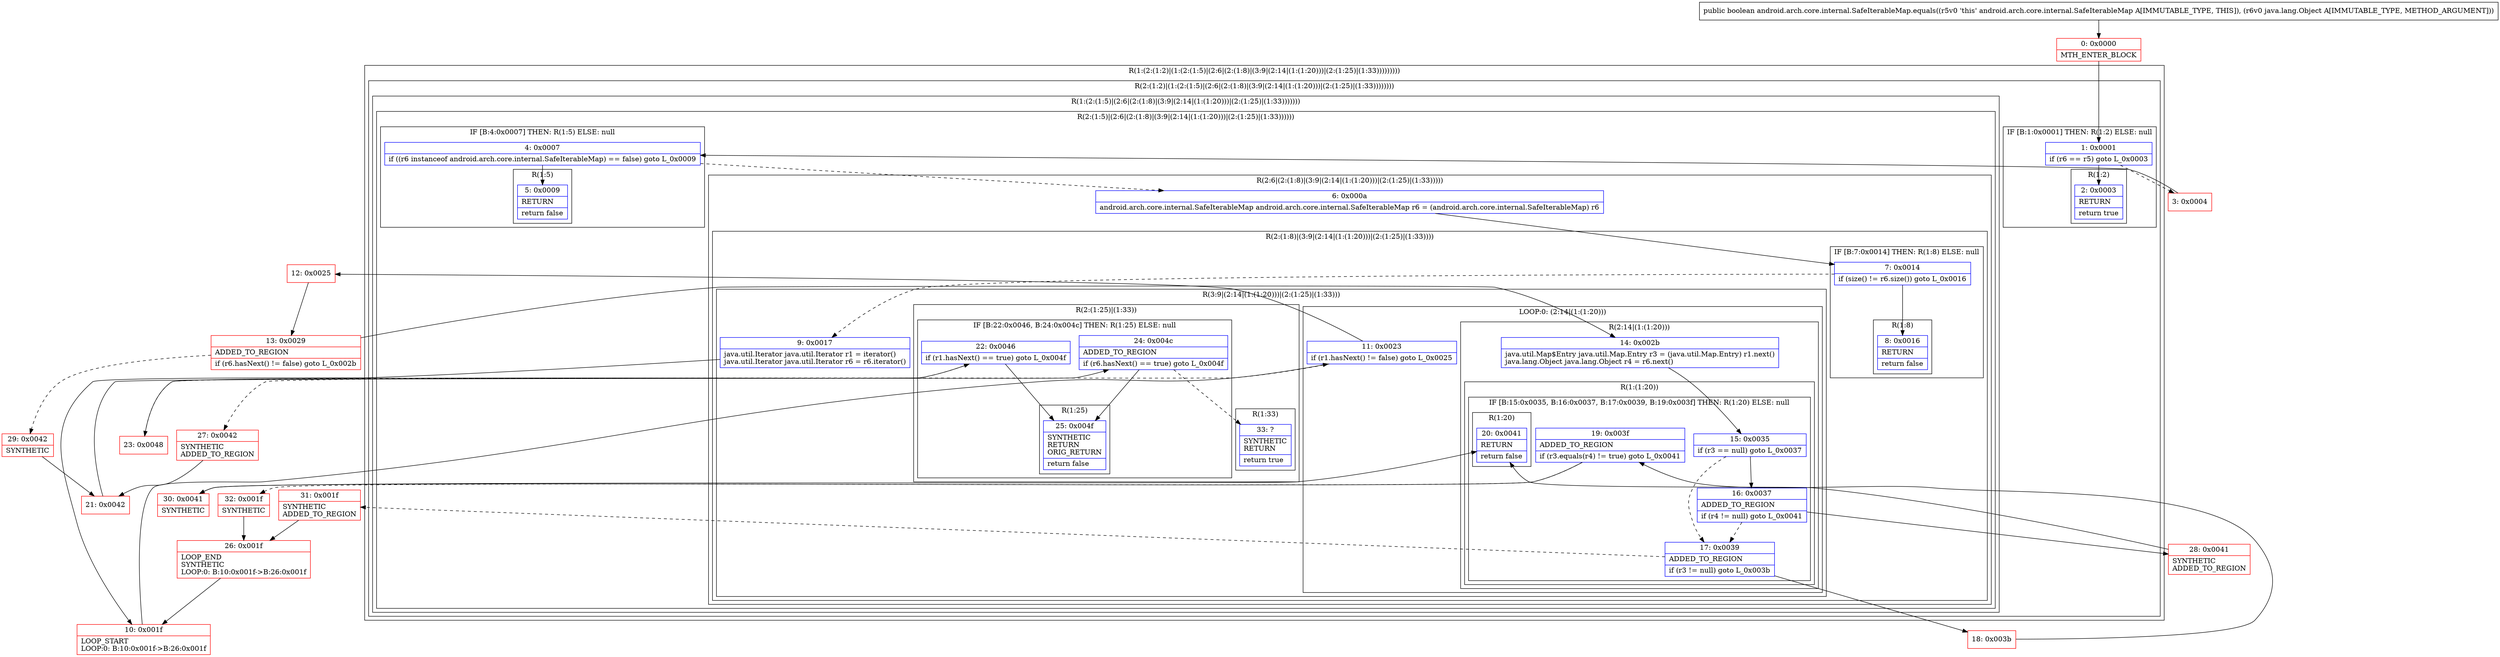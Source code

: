 digraph "CFG forandroid.arch.core.internal.SafeIterableMap.equals(Ljava\/lang\/Object;)Z" {
subgraph cluster_Region_727702289 {
label = "R(1:(2:(1:2)|(1:(2:(1:5)|(2:6|(2:(1:8)|(3:9|(2:14|(1:(1:20)))|(2:(1:25)|(1:33)))))))))";
node [shape=record,color=blue];
subgraph cluster_Region_12640142 {
label = "R(2:(1:2)|(1:(2:(1:5)|(2:6|(2:(1:8)|(3:9|(2:14|(1:(1:20)))|(2:(1:25)|(1:33))))))))";
node [shape=record,color=blue];
subgraph cluster_IfRegion_1811201140 {
label = "IF [B:1:0x0001] THEN: R(1:2) ELSE: null";
node [shape=record,color=blue];
Node_1 [shape=record,label="{1\:\ 0x0001|if (r6 == r5) goto L_0x0003\l}"];
subgraph cluster_Region_27150561 {
label = "R(1:2)";
node [shape=record,color=blue];
Node_2 [shape=record,label="{2\:\ 0x0003|RETURN\l|return true\l}"];
}
}
subgraph cluster_Region_1422695568 {
label = "R(1:(2:(1:5)|(2:6|(2:(1:8)|(3:9|(2:14|(1:(1:20)))|(2:(1:25)|(1:33)))))))";
node [shape=record,color=blue];
subgraph cluster_Region_1391858984 {
label = "R(2:(1:5)|(2:6|(2:(1:8)|(3:9|(2:14|(1:(1:20)))|(2:(1:25)|(1:33))))))";
node [shape=record,color=blue];
subgraph cluster_IfRegion_472843294 {
label = "IF [B:4:0x0007] THEN: R(1:5) ELSE: null";
node [shape=record,color=blue];
Node_4 [shape=record,label="{4\:\ 0x0007|if ((r6 instanceof android.arch.core.internal.SafeIterableMap) == false) goto L_0x0009\l}"];
subgraph cluster_Region_1862639162 {
label = "R(1:5)";
node [shape=record,color=blue];
Node_5 [shape=record,label="{5\:\ 0x0009|RETURN\l|return false\l}"];
}
}
subgraph cluster_Region_1303805243 {
label = "R(2:6|(2:(1:8)|(3:9|(2:14|(1:(1:20)))|(2:(1:25)|(1:33)))))";
node [shape=record,color=blue];
Node_6 [shape=record,label="{6\:\ 0x000a|android.arch.core.internal.SafeIterableMap android.arch.core.internal.SafeIterableMap r6 = (android.arch.core.internal.SafeIterableMap) r6\l}"];
subgraph cluster_Region_1604171606 {
label = "R(2:(1:8)|(3:9|(2:14|(1:(1:20)))|(2:(1:25)|(1:33))))";
node [shape=record,color=blue];
subgraph cluster_IfRegion_892610115 {
label = "IF [B:7:0x0014] THEN: R(1:8) ELSE: null";
node [shape=record,color=blue];
Node_7 [shape=record,label="{7\:\ 0x0014|if (size() != r6.size()) goto L_0x0016\l}"];
subgraph cluster_Region_1033942744 {
label = "R(1:8)";
node [shape=record,color=blue];
Node_8 [shape=record,label="{8\:\ 0x0016|RETURN\l|return false\l}"];
}
}
subgraph cluster_Region_1088021485 {
label = "R(3:9|(2:14|(1:(1:20)))|(2:(1:25)|(1:33)))";
node [shape=record,color=blue];
Node_9 [shape=record,label="{9\:\ 0x0017|java.util.Iterator java.util.Iterator r1 = iterator()\ljava.util.Iterator java.util.Iterator r6 = r6.iterator()\l}"];
subgraph cluster_LoopRegion_1744278030 {
label = "LOOP:0: (2:14|(1:(1:20)))";
node [shape=record,color=blue];
Node_11 [shape=record,label="{11\:\ 0x0023|if (r1.hasNext() != false) goto L_0x0025\l}"];
subgraph cluster_Region_433480814 {
label = "R(2:14|(1:(1:20)))";
node [shape=record,color=blue];
Node_14 [shape=record,label="{14\:\ 0x002b|java.util.Map$Entry java.util.Map.Entry r3 = (java.util.Map.Entry) r1.next()\ljava.lang.Object java.lang.Object r4 = r6.next()\l}"];
subgraph cluster_Region_1506495110 {
label = "R(1:(1:20))";
node [shape=record,color=blue];
subgraph cluster_IfRegion_34407399 {
label = "IF [B:15:0x0035, B:16:0x0037, B:17:0x0039, B:19:0x003f] THEN: R(1:20) ELSE: null";
node [shape=record,color=blue];
Node_15 [shape=record,label="{15\:\ 0x0035|if (r3 == null) goto L_0x0037\l}"];
Node_16 [shape=record,label="{16\:\ 0x0037|ADDED_TO_REGION\l|if (r4 != null) goto L_0x0041\l}"];
Node_17 [shape=record,label="{17\:\ 0x0039|ADDED_TO_REGION\l|if (r3 != null) goto L_0x003b\l}"];
Node_19 [shape=record,label="{19\:\ 0x003f|ADDED_TO_REGION\l|if (r3.equals(r4) != true) goto L_0x0041\l}"];
subgraph cluster_Region_452787147 {
label = "R(1:20)";
node [shape=record,color=blue];
Node_20 [shape=record,label="{20\:\ 0x0041|RETURN\l|return false\l}"];
}
}
}
}
}
subgraph cluster_Region_678021317 {
label = "R(2:(1:25)|(1:33))";
node [shape=record,color=blue];
subgraph cluster_IfRegion_222584617 {
label = "IF [B:22:0x0046, B:24:0x004c] THEN: R(1:25) ELSE: null";
node [shape=record,color=blue];
Node_22 [shape=record,label="{22\:\ 0x0046|if (r1.hasNext() == true) goto L_0x004f\l}"];
Node_24 [shape=record,label="{24\:\ 0x004c|ADDED_TO_REGION\l|if (r6.hasNext() == true) goto L_0x004f\l}"];
subgraph cluster_Region_273132902 {
label = "R(1:25)";
node [shape=record,color=blue];
Node_25 [shape=record,label="{25\:\ 0x004f|SYNTHETIC\lRETURN\lORIG_RETURN\l|return false\l}"];
}
}
subgraph cluster_Region_333138578 {
label = "R(1:33)";
node [shape=record,color=blue];
Node_33 [shape=record,label="{33\:\ ?|SYNTHETIC\lRETURN\l|return true\l}"];
}
}
}
}
}
}
}
}
}
Node_0 [shape=record,color=red,label="{0\:\ 0x0000|MTH_ENTER_BLOCK\l}"];
Node_3 [shape=record,color=red,label="{3\:\ 0x0004}"];
Node_10 [shape=record,color=red,label="{10\:\ 0x001f|LOOP_START\lLOOP:0: B:10:0x001f\-\>B:26:0x001f\l}"];
Node_12 [shape=record,color=red,label="{12\:\ 0x0025}"];
Node_13 [shape=record,color=red,label="{13\:\ 0x0029|ADDED_TO_REGION\l|if (r6.hasNext() != false) goto L_0x002b\l}"];
Node_18 [shape=record,color=red,label="{18\:\ 0x003b}"];
Node_21 [shape=record,color=red,label="{21\:\ 0x0042}"];
Node_23 [shape=record,color=red,label="{23\:\ 0x0048}"];
Node_26 [shape=record,color=red,label="{26\:\ 0x001f|LOOP_END\lSYNTHETIC\lLOOP:0: B:10:0x001f\-\>B:26:0x001f\l}"];
Node_27 [shape=record,color=red,label="{27\:\ 0x0042|SYNTHETIC\lADDED_TO_REGION\l}"];
Node_28 [shape=record,color=red,label="{28\:\ 0x0041|SYNTHETIC\lADDED_TO_REGION\l}"];
Node_29 [shape=record,color=red,label="{29\:\ 0x0042|SYNTHETIC\l}"];
Node_30 [shape=record,color=red,label="{30\:\ 0x0041|SYNTHETIC\l}"];
Node_31 [shape=record,color=red,label="{31\:\ 0x001f|SYNTHETIC\lADDED_TO_REGION\l}"];
Node_32 [shape=record,color=red,label="{32\:\ 0x001f|SYNTHETIC\l}"];
MethodNode[shape=record,label="{public boolean android.arch.core.internal.SafeIterableMap.equals((r5v0 'this' android.arch.core.internal.SafeIterableMap A[IMMUTABLE_TYPE, THIS]), (r6v0 java.lang.Object A[IMMUTABLE_TYPE, METHOD_ARGUMENT])) }"];
MethodNode -> Node_0;
Node_1 -> Node_2;
Node_1 -> Node_3[style=dashed];
Node_4 -> Node_5;
Node_4 -> Node_6[style=dashed];
Node_6 -> Node_7;
Node_7 -> Node_8;
Node_7 -> Node_9[style=dashed];
Node_9 -> Node_10;
Node_11 -> Node_12;
Node_11 -> Node_27[style=dashed];
Node_14 -> Node_15;
Node_15 -> Node_16;
Node_15 -> Node_17[style=dashed];
Node_16 -> Node_17[style=dashed];
Node_16 -> Node_28;
Node_17 -> Node_18;
Node_17 -> Node_31[style=dashed];
Node_19 -> Node_30;
Node_19 -> Node_32[style=dashed];
Node_22 -> Node_23[style=dashed];
Node_22 -> Node_25;
Node_24 -> Node_25;
Node_24 -> Node_33[style=dashed];
Node_0 -> Node_1;
Node_3 -> Node_4;
Node_10 -> Node_11;
Node_12 -> Node_13;
Node_13 -> Node_14;
Node_13 -> Node_29[style=dashed];
Node_18 -> Node_19;
Node_21 -> Node_22;
Node_23 -> Node_24;
Node_26 -> Node_10;
Node_27 -> Node_21;
Node_28 -> Node_20;
Node_29 -> Node_21;
Node_30 -> Node_20;
Node_31 -> Node_26;
Node_32 -> Node_26;
}

